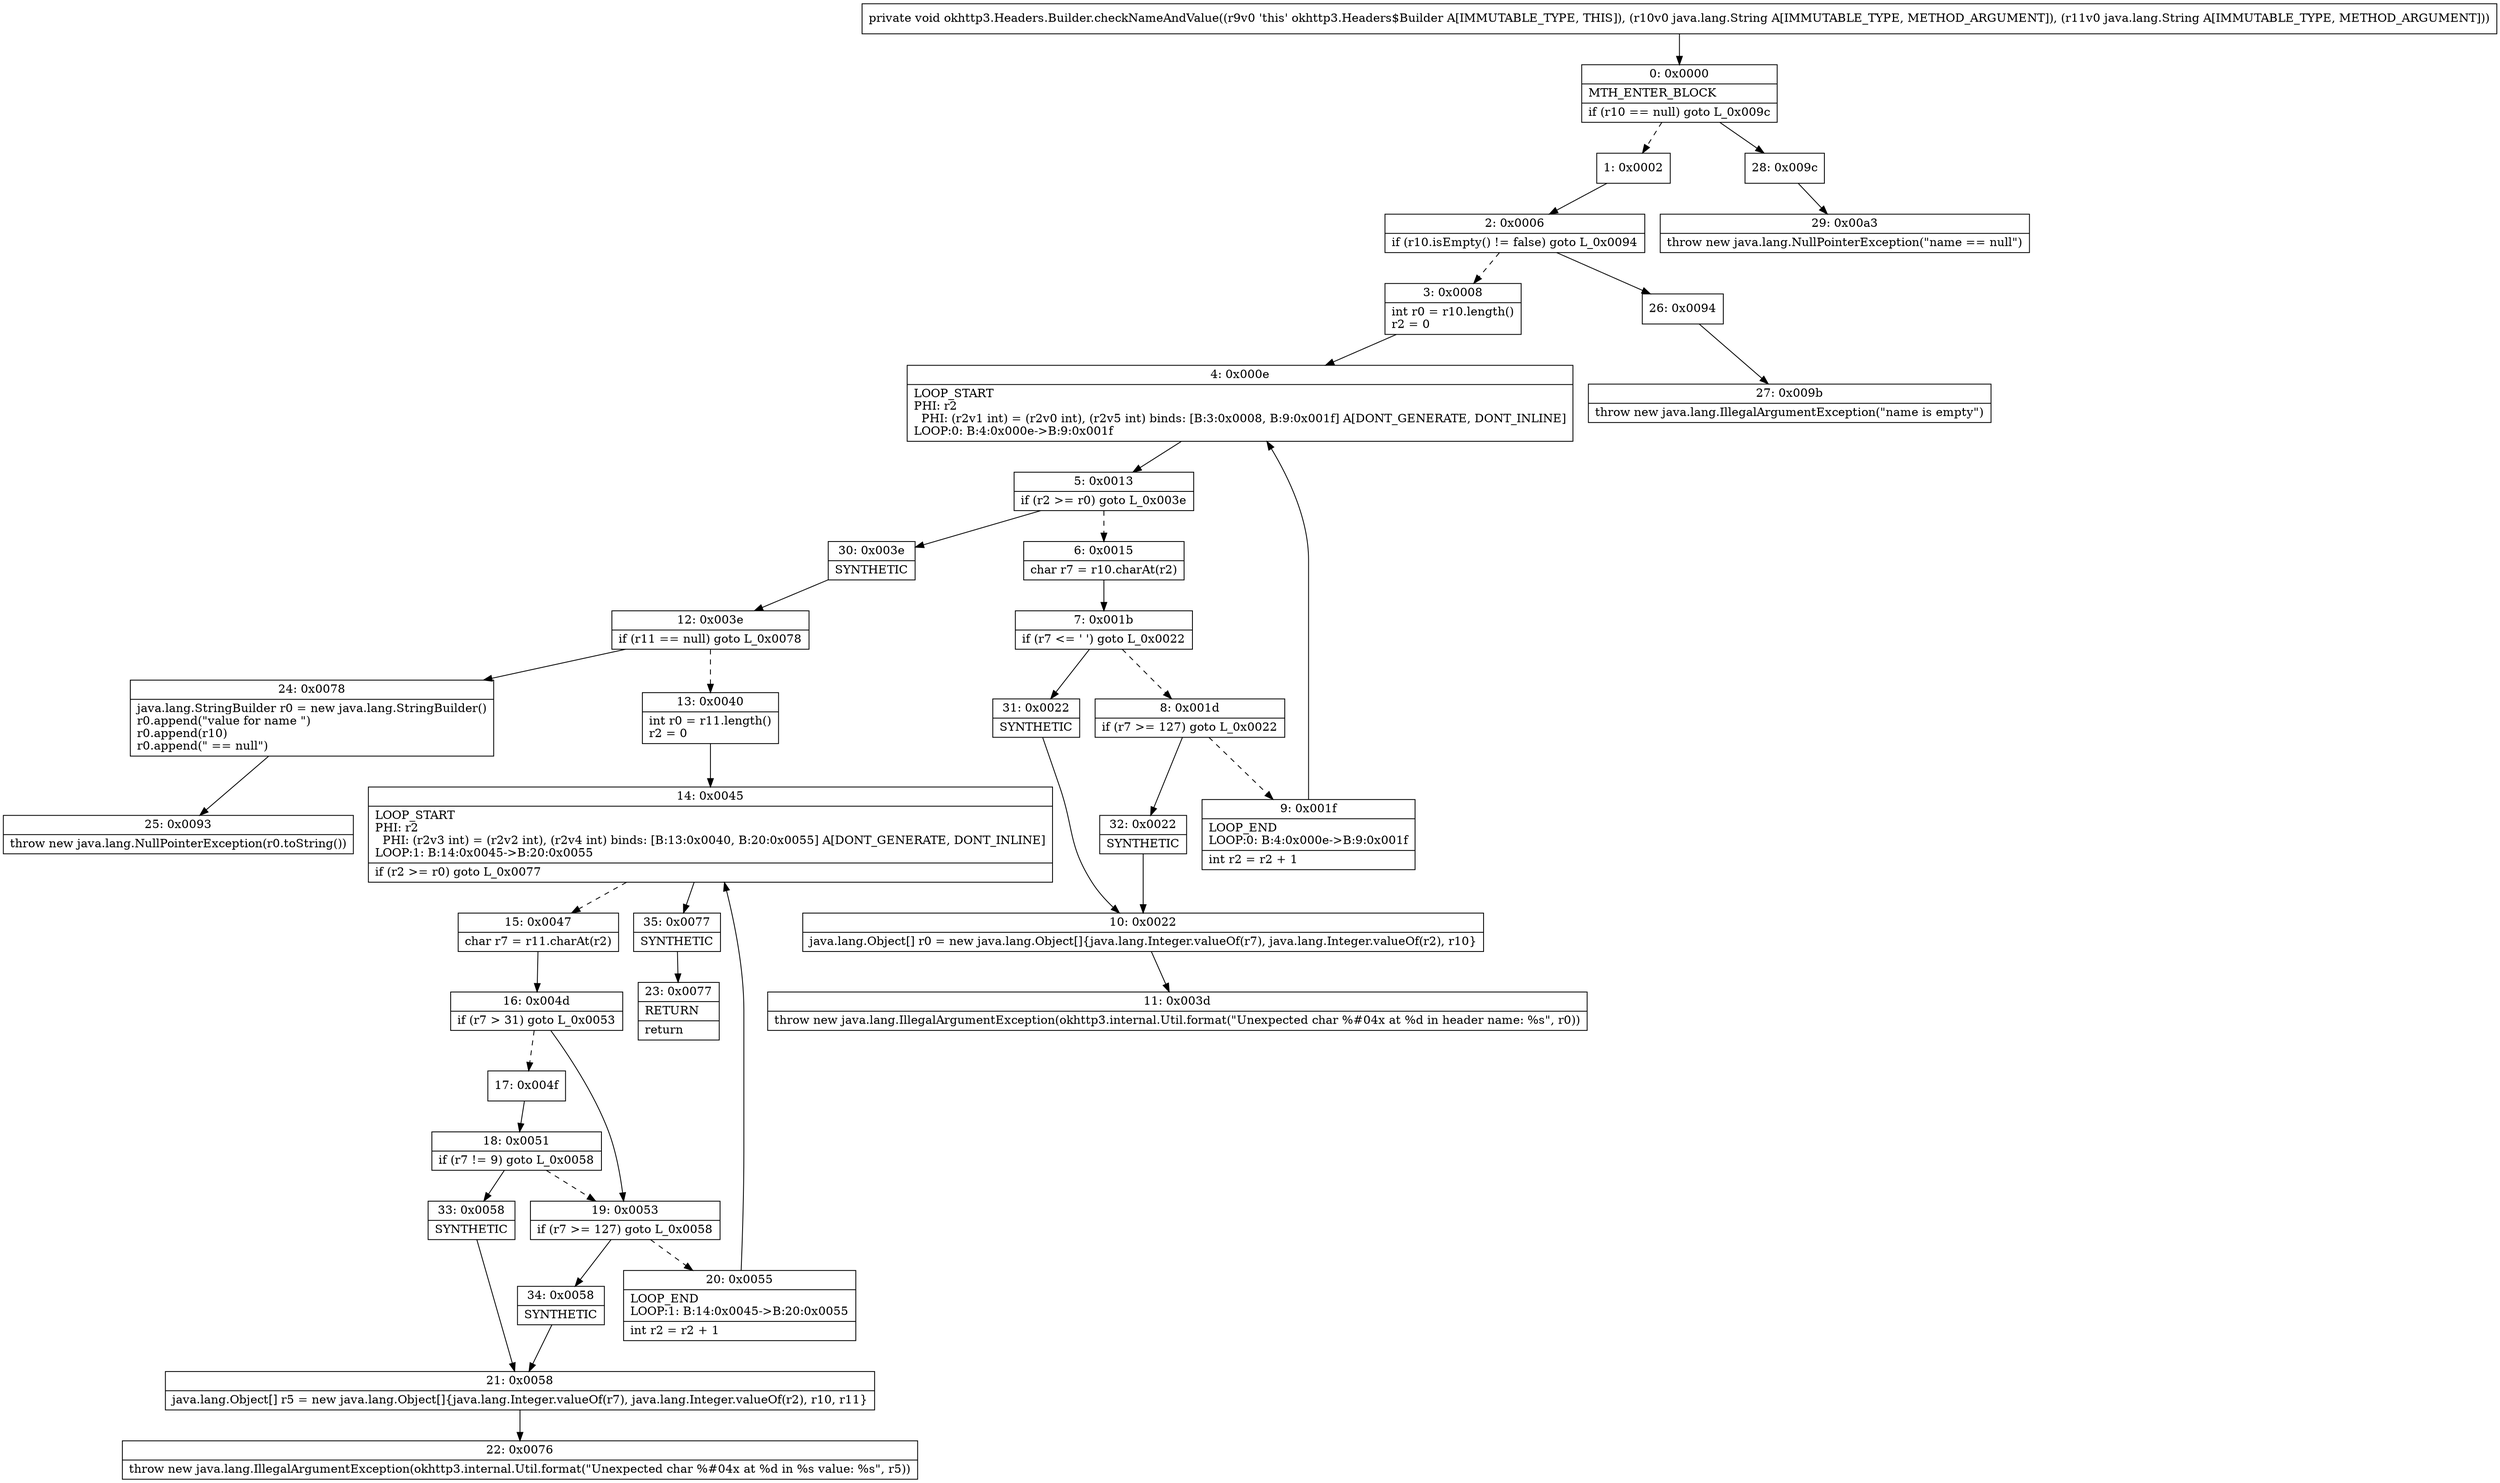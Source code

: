 digraph "CFG forokhttp3.Headers.Builder.checkNameAndValue(Ljava\/lang\/String;Ljava\/lang\/String;)V" {
Node_0 [shape=record,label="{0\:\ 0x0000|MTH_ENTER_BLOCK\l|if (r10 == null) goto L_0x009c\l}"];
Node_1 [shape=record,label="{1\:\ 0x0002}"];
Node_2 [shape=record,label="{2\:\ 0x0006|if (r10.isEmpty() != false) goto L_0x0094\l}"];
Node_3 [shape=record,label="{3\:\ 0x0008|int r0 = r10.length()\lr2 = 0\l}"];
Node_4 [shape=record,label="{4\:\ 0x000e|LOOP_START\lPHI: r2 \l  PHI: (r2v1 int) = (r2v0 int), (r2v5 int) binds: [B:3:0x0008, B:9:0x001f] A[DONT_GENERATE, DONT_INLINE]\lLOOP:0: B:4:0x000e\-\>B:9:0x001f\l}"];
Node_5 [shape=record,label="{5\:\ 0x0013|if (r2 \>= r0) goto L_0x003e\l}"];
Node_6 [shape=record,label="{6\:\ 0x0015|char r7 = r10.charAt(r2)\l}"];
Node_7 [shape=record,label="{7\:\ 0x001b|if (r7 \<= ' ') goto L_0x0022\l}"];
Node_8 [shape=record,label="{8\:\ 0x001d|if (r7 \>= 127) goto L_0x0022\l}"];
Node_9 [shape=record,label="{9\:\ 0x001f|LOOP_END\lLOOP:0: B:4:0x000e\-\>B:9:0x001f\l|int r2 = r2 + 1\l}"];
Node_10 [shape=record,label="{10\:\ 0x0022|java.lang.Object[] r0 = new java.lang.Object[]\{java.lang.Integer.valueOf(r7), java.lang.Integer.valueOf(r2), r10\}\l}"];
Node_11 [shape=record,label="{11\:\ 0x003d|throw new java.lang.IllegalArgumentException(okhttp3.internal.Util.format(\"Unexpected char %#04x at %d in header name: %s\", r0))\l}"];
Node_12 [shape=record,label="{12\:\ 0x003e|if (r11 == null) goto L_0x0078\l}"];
Node_13 [shape=record,label="{13\:\ 0x0040|int r0 = r11.length()\lr2 = 0\l}"];
Node_14 [shape=record,label="{14\:\ 0x0045|LOOP_START\lPHI: r2 \l  PHI: (r2v3 int) = (r2v2 int), (r2v4 int) binds: [B:13:0x0040, B:20:0x0055] A[DONT_GENERATE, DONT_INLINE]\lLOOP:1: B:14:0x0045\-\>B:20:0x0055\l|if (r2 \>= r0) goto L_0x0077\l}"];
Node_15 [shape=record,label="{15\:\ 0x0047|char r7 = r11.charAt(r2)\l}"];
Node_16 [shape=record,label="{16\:\ 0x004d|if (r7 \> 31) goto L_0x0053\l}"];
Node_17 [shape=record,label="{17\:\ 0x004f}"];
Node_18 [shape=record,label="{18\:\ 0x0051|if (r7 != 9) goto L_0x0058\l}"];
Node_19 [shape=record,label="{19\:\ 0x0053|if (r7 \>= 127) goto L_0x0058\l}"];
Node_20 [shape=record,label="{20\:\ 0x0055|LOOP_END\lLOOP:1: B:14:0x0045\-\>B:20:0x0055\l|int r2 = r2 + 1\l}"];
Node_21 [shape=record,label="{21\:\ 0x0058|java.lang.Object[] r5 = new java.lang.Object[]\{java.lang.Integer.valueOf(r7), java.lang.Integer.valueOf(r2), r10, r11\}\l}"];
Node_22 [shape=record,label="{22\:\ 0x0076|throw new java.lang.IllegalArgumentException(okhttp3.internal.Util.format(\"Unexpected char %#04x at %d in %s value: %s\", r5))\l}"];
Node_23 [shape=record,label="{23\:\ 0x0077|RETURN\l|return\l}"];
Node_24 [shape=record,label="{24\:\ 0x0078|java.lang.StringBuilder r0 = new java.lang.StringBuilder()\lr0.append(\"value for name \")\lr0.append(r10)\lr0.append(\" == null\")\l}"];
Node_25 [shape=record,label="{25\:\ 0x0093|throw new java.lang.NullPointerException(r0.toString())\l}"];
Node_26 [shape=record,label="{26\:\ 0x0094}"];
Node_27 [shape=record,label="{27\:\ 0x009b|throw new java.lang.IllegalArgumentException(\"name is empty\")\l}"];
Node_28 [shape=record,label="{28\:\ 0x009c}"];
Node_29 [shape=record,label="{29\:\ 0x00a3|throw new java.lang.NullPointerException(\"name == null\")\l}"];
Node_30 [shape=record,label="{30\:\ 0x003e|SYNTHETIC\l}"];
Node_31 [shape=record,label="{31\:\ 0x0022|SYNTHETIC\l}"];
Node_32 [shape=record,label="{32\:\ 0x0022|SYNTHETIC\l}"];
Node_33 [shape=record,label="{33\:\ 0x0058|SYNTHETIC\l}"];
Node_34 [shape=record,label="{34\:\ 0x0058|SYNTHETIC\l}"];
Node_35 [shape=record,label="{35\:\ 0x0077|SYNTHETIC\l}"];
MethodNode[shape=record,label="{private void okhttp3.Headers.Builder.checkNameAndValue((r9v0 'this' okhttp3.Headers$Builder A[IMMUTABLE_TYPE, THIS]), (r10v0 java.lang.String A[IMMUTABLE_TYPE, METHOD_ARGUMENT]), (r11v0 java.lang.String A[IMMUTABLE_TYPE, METHOD_ARGUMENT])) }"];
MethodNode -> Node_0;
Node_0 -> Node_1[style=dashed];
Node_0 -> Node_28;
Node_1 -> Node_2;
Node_2 -> Node_3[style=dashed];
Node_2 -> Node_26;
Node_3 -> Node_4;
Node_4 -> Node_5;
Node_5 -> Node_6[style=dashed];
Node_5 -> Node_30;
Node_6 -> Node_7;
Node_7 -> Node_8[style=dashed];
Node_7 -> Node_31;
Node_8 -> Node_9[style=dashed];
Node_8 -> Node_32;
Node_9 -> Node_4;
Node_10 -> Node_11;
Node_12 -> Node_13[style=dashed];
Node_12 -> Node_24;
Node_13 -> Node_14;
Node_14 -> Node_15[style=dashed];
Node_14 -> Node_35;
Node_15 -> Node_16;
Node_16 -> Node_17[style=dashed];
Node_16 -> Node_19;
Node_17 -> Node_18;
Node_18 -> Node_19[style=dashed];
Node_18 -> Node_33;
Node_19 -> Node_20[style=dashed];
Node_19 -> Node_34;
Node_20 -> Node_14;
Node_21 -> Node_22;
Node_24 -> Node_25;
Node_26 -> Node_27;
Node_28 -> Node_29;
Node_30 -> Node_12;
Node_31 -> Node_10;
Node_32 -> Node_10;
Node_33 -> Node_21;
Node_34 -> Node_21;
Node_35 -> Node_23;
}

